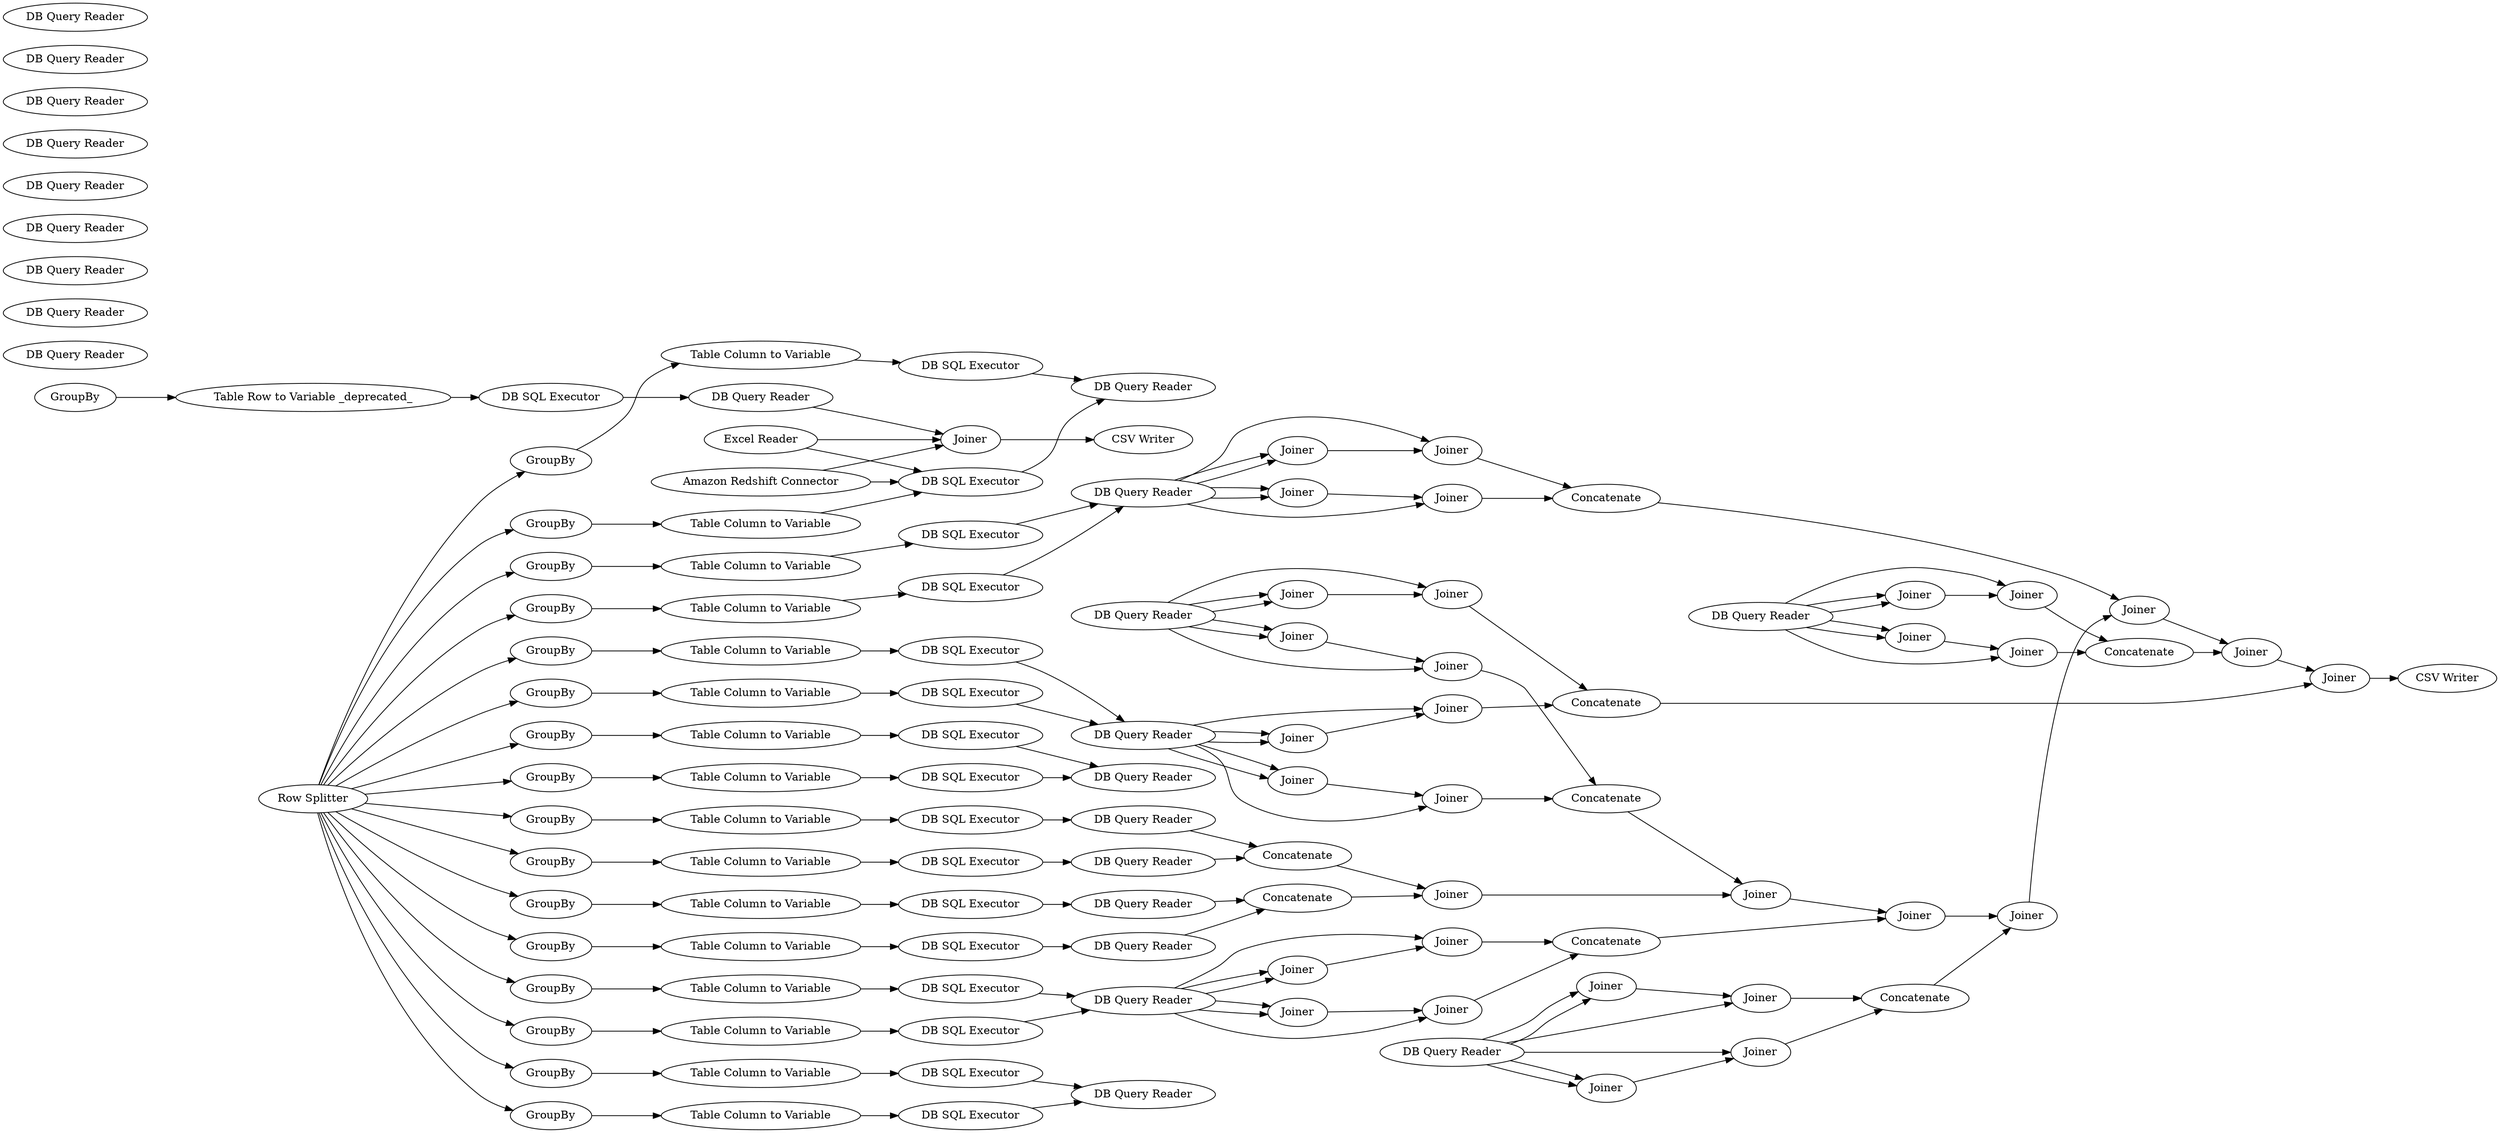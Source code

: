 digraph {
	1 [label="Excel Reader"]
	2874 [label="CSV Writer"]
	3013 [label="Amazon Redshift Connector"]
	3058 [label="CSV Writer"]
	2962 [label=GroupBy]
	2975 [label="DB Query Reader"]
	2977 [label=GroupBy]
	2980 [label="DB Query Reader"]
	2992 [label="Row Splitter"]
	2993 [label="DB Query Reader"]
	2994 [label="DB SQL Executor"]
	2995 [label="Table Column to Variable"]
	3003 [label="DB SQL Executor"]
	3004 [label="Table Column to Variable"]
	3005 [label=Concatenate]
	3007 [label="DB Query Reader"]
	3008 [label="DB SQL Executor"]
	3009 [label="Table Column to Variable"]
	3010 [label=GroupBy]
	3016 [label="DB SQL Executor"]
	3017 [label="Table Column to Variable"]
	3018 [label=GroupBy]
	3020 [label=Concatenate]
	3025 [label="DB SQL Executor"]
	3026 [label="Table Column to Variable"]
	3027 [label=GroupBy]
	3034 [label=Concatenate]
	3037 [label=GroupBy]
	3041 [label="Table Column to Variable"]
	3043 [label="DB SQL Executor"]
	3055 [label=Joiner]
	3056 [label=Joiner]
	3061 [label=Joiner]
	3062 [label=Joiner]
	3063 [label=Joiner]
	3064 [label=Joiner]
	3068 [label=GroupBy]
	3070 [label=Joiner]
	3071 [label="DB SQL Executor"]
	3072 [label=Joiner]
	3073 [label="Table Column to Variable"]
	3075 [label=Joiner]
	3078 [label="Table Column to Variable"]
	3080 [label=GroupBy]
	3082 [label="DB SQL Executor"]
	3083 [label=Joiner]
	3084 [label=Joiner]
	3087 [label="Table Column to Variable"]
	3089 [label=GroupBy]
	3091 [label="DB SQL Executor"]
	3092 [label=Joiner]
	3093 [label=Joiner]
	3096 [label="Table Column to Variable"]
	3098 [label=GroupBy]
	3100 [label="DB SQL Executor"]
	3101 [label=Joiner]
	3066 [label="DB Query Reader"]
	3069 [label="DB Query Reader"]
	3074 [label="DB Query Reader"]
	3077 [label="DB Query Reader"]
	3079 [label="DB Query Reader"]
	3081 [label="DB Query Reader"]
	3086 [label="DB Query Reader"]
	3088 [label="DB Query Reader"]
	3090 [label="DB Query Reader"]
	3095 [label="DB Query Reader"]
	3097 [label="DB Query Reader"]
	3099 [label="DB Query Reader"]
	3108 [label=Joiner]
	3110 [label="Table Column to Variable"]
	3066 [label="DB Query Reader"]
	3069 [label="DB Query Reader"]
	3074 [label="DB Query Reader"]
	3112 [label=GroupBy]
	3113 [label="DB SQL Executor"]
	3114 [label=Joiner]
	3115 [label=Joiner]
	3116 [label=Joiner]
	3117 [label=GroupBy]
	3118 [label="DB SQL Executor"]
	3119 [label="Table Column to Variable"]
	3077 [label="DB Query Reader"]
	3079 [label="DB Query Reader"]
	3081 [label="DB Query Reader"]
	3122 [label="DB SQL Executor"]
	3086 [label="DB Query Reader"]
	3088 [label="DB Query Reader"]
	3090 [label="DB Query Reader"]
	3124 [label=Joiner]
	3125 [label=GroupBy]
	3126 [label=Joiner]
	3127 [label="Table Column to Variable"]
	3129 [label="Table Column to Variable"]
	3130 [label=GroupBy]
	3095 [label="DB Query Reader"]
	3097 [label="DB Query Reader"]
	3099 [label="DB Query Reader"]
	3133 [label=Joiner]
	3134 [label=Joiner]
	3135 [label="DB SQL Executor"]
	3136 [label=Concatenate]
	3137 [label=Concatenate]
	3138 [label=Concatenate]
	3139 [label=Concatenate]
	3038 [label="DB Query Reader"]
	3039 [label="DB Query Reader"]
	3042 [label="DB Query Reader"]
	2984 [label="DB Query Reader"]
	2985 [label="DB Query Reader"]
	2986 [label="DB Query Reader"]
	3142 [label=Joiner]
	3143 [label=Joiner]
	3144 [label=Joiner]
	3145 [label=Joiner]
	3234 [label="DB SQL Executor"]
	3236 [label=Concatenate]
	3238 [label="DB SQL Executor"]
	3239 [label=GroupBy]
	3240 [label=Joiner]
	3242 [label=Joiner]
	3243 [label="Table Column to Variable"]
	2984 [label="DB Query Reader"]
	2985 [label="DB Query Reader"]
	2986 [label="DB Query Reader"]
	3246 [label="Table Column to Variable"]
	3247 [label=Joiner]
	3038 [label="DB Query Reader"]
	3039 [label="DB Query Reader"]
	3042 [label="DB Query Reader"]
	3251 [label=GroupBy]
	3252 [label=Joiner]
	3253 [label=Joiner]
	2873 [label="DB Query Reader"]
	2875 [label="DB SQL Executor"]
	2906 [label="Table Row to Variable _deprecated_"]
	3000 [label=GroupBy]
	3059 [label=Joiner]
	2962 -> 2995
	2975 -> 3005
	2977 -> 3004
	2980 -> 3020
	2992 -> 3251
	2992 -> 2977
	2992 -> 3239
	2992 -> 2962
	2992 -> 3068
	2992 -> 3027
	2992 -> 3037
	2992 -> 3010
	2992 -> 3018
	2992 -> 3125
	2992 -> 3130
	2992 -> 3112
	2992 -> 3117
	2992 -> 3089
	2992 -> 3098
	2992 -> 3080
	2993 -> 3005
	2994 -> 2993
	2995 -> 2994
	3003 -> 2975
	3004 -> 3003
	3005 -> 3055
	3007 -> 3020
	3008 -> 3007
	3009 -> 3008
	3010 -> 3009
	3016 -> 2980
	3017 -> 3016
	3018 -> 3017
	3020 -> 3055
	3025 -> 2984
	3026 -> 3025
	3027 -> 3026
	3034 -> 3056
	3037 -> 3041
	3041 -> 3043
	3043 -> 3042
	3055 -> 3056
	3056 -> 3142
	3061 -> 3062
	3062 -> 3034
	3063 -> 3064
	3064 -> 3034
	3068 -> 3073
	3070 -> 3072
	3071 -> 3074
	3072 -> 3136
	3073 -> 3071
	3075 -> 3137
	3078 -> 3082
	3080 -> 3078
	3082 -> 3077
	3083 -> 3075
	3084 -> 3138
	3087 -> 3091
	3089 -> 3087
	3091 -> 3090
	3092 -> 3084
	3093 -> 3139
	3096 -> 3100
	3098 -> 3096
	3100 -> 3095
	3101 -> 3093
	3074 -> 3072
	3074 -> 3070
	3074 -> 3070
	3081 -> 3075
	3081 -> 3083
	3081 -> 3083
	3090 -> 3084
	3090 -> 3092
	3090 -> 3092
	3099 -> 3093
	3099 -> 3101
	3099 -> 3101
	3108 -> 3136
	3110 -> 3113
	3074 -> 3108
	3074 -> 3114
	3074 -> 3114
	3112 -> 3110
	3113 -> 3074
	3114 -> 3108
	3115 -> 3116
	3116 -> 3137
	3117 -> 3119
	3118 -> 3077
	3119 -> 3118
	3081 -> 3115
	3081 -> 3115
	3081 -> 3116
	3122 -> 3090
	3090 -> 3126
	3090 -> 3126
	3090 -> 3124
	3124 -> 3138
	3125 -> 3127
	3126 -> 3124
	3127 -> 3122
	3129 -> 3135
	3130 -> 3129
	3099 -> 3133
	3099 -> 3134
	3099 -> 3134
	3133 -> 3139
	3134 -> 3133
	3135 -> 3095
	3136 -> 3142
	3137 -> 3143
	3138 -> 3144
	3139 -> 3145
	3042 -> 3063
	3042 -> 3063
	3042 -> 3064
	2986 -> 3061
	2986 -> 3061
	2986 -> 3062
	3142 -> 3143
	3143 -> 3144
	3144 -> 3145
	3145 -> 3253
	3234 -> 3042
	3236 -> 3253
	3238 -> 2984
	3239 -> 3246
	3240 -> 3242
	3242 -> 3236
	3243 -> 3234
	2986 -> 3240
	2986 -> 3240
	2986 -> 3242
	3246 -> 3238
	3247 -> 3236
	3042 -> 3252
	3042 -> 3252
	3042 -> 3247
	3251 -> 3243
	3252 -> 3247
	2873 -> 3059
	2875 -> 2873
	2906 -> 2875
	3000 -> 2906
	1 -> 3059
	1 -> 3082
	3013 -> 3059
	3013 -> 3082
	3253 -> 3058
	3059 -> 2874
	rankdir=LR
}
